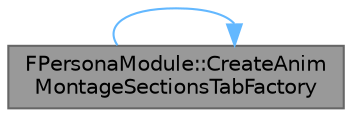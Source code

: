 digraph "FPersonaModule::CreateAnimMontageSectionsTabFactory"
{
 // INTERACTIVE_SVG=YES
 // LATEX_PDF_SIZE
  bgcolor="transparent";
  edge [fontname=Helvetica,fontsize=10,labelfontname=Helvetica,labelfontsize=10];
  node [fontname=Helvetica,fontsize=10,shape=box,height=0.2,width=0.4];
  rankdir="LR";
  Node1 [id="Node000001",label="FPersonaModule::CreateAnim\lMontageSectionsTabFactory",height=0.2,width=0.4,color="gray40", fillcolor="grey60", style="filled", fontcolor="black",tooltip="Create a tab factory for editing montage sections."];
  Node1 -> Node1 [id="edge1_Node000001_Node000001",color="steelblue1",style="solid",tooltip=" "];
}
